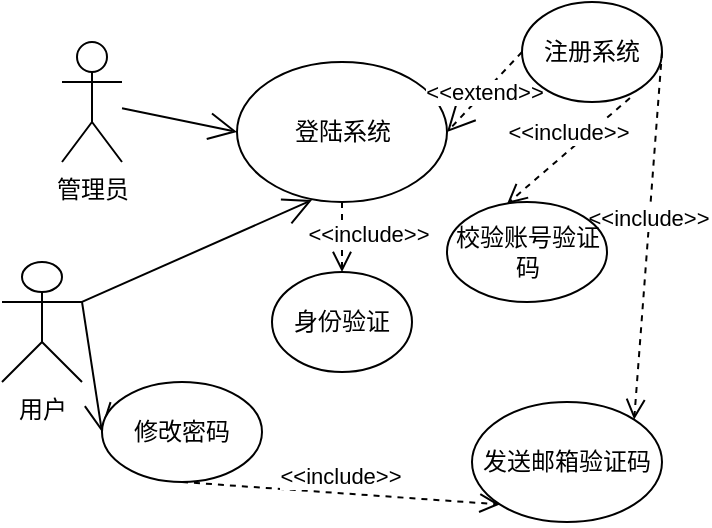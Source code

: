 <mxfile version="16.5.1" type="device"><diagram id="MFy3xQNJ5sFs8V2LK2pw" name="第 1 页"><mxGraphModel dx="1258" dy="741" grid="1" gridSize="10" guides="1" tooltips="1" connect="1" arrows="1" fold="1" page="1" pageScale="1" pageWidth="827" pageHeight="1169" math="0" shadow="0"><root><mxCell id="0"/><mxCell id="1" parent="0"/><mxCell id="VHe84KzeBTY_9wUADy3F-1" value="用户" style="shape=umlActor;verticalLabelPosition=bottom;verticalAlign=top;html=1;outlineConnect=0;" parent="1" vertex="1"><mxGeometry x="220" y="620" width="40" height="60" as="geometry"/></mxCell><mxCell id="VHe84KzeBTY_9wUADy3F-3" value="登陆系统" style="ellipse;whiteSpace=wrap;html=1;" parent="1" vertex="1"><mxGeometry x="337.5" y="520" width="105" height="70" as="geometry"/></mxCell><mxCell id="VHe84KzeBTY_9wUADy3F-5" value="" style="endArrow=open;endFill=1;endSize=12;html=1;rounded=0;exitX=1;exitY=0.333;exitDx=0;exitDy=0;exitPerimeter=0;entryX=0.357;entryY=0.986;entryDx=0;entryDy=0;entryPerimeter=0;" parent="1" source="VHe84KzeBTY_9wUADy3F-1" target="VHe84KzeBTY_9wUADy3F-3" edge="1"><mxGeometry width="160" relative="1" as="geometry"><mxPoint x="505" y="860" as="sourcePoint"/><mxPoint x="665" y="860" as="targetPoint"/></mxGeometry></mxCell><mxCell id="VHe84KzeBTY_9wUADy3F-6" value="&amp;lt;&amp;lt;include&amp;gt;&amp;gt;" style="html=1;verticalAlign=bottom;endArrow=open;dashed=1;endSize=8;rounded=0;entryX=0.5;entryY=0;entryDx=0;entryDy=0;" parent="1" source="VHe84KzeBTY_9wUADy3F-3" target="VHe84KzeBTY_9wUADy3F-7" edge="1"><mxGeometry x="0.428" y="13" relative="1" as="geometry"><mxPoint x="405" y="740" as="sourcePoint"/><mxPoint x="315" y="700" as="targetPoint"/><mxPoint as="offset"/></mxGeometry></mxCell><mxCell id="VHe84KzeBTY_9wUADy3F-7" value="身份验证" style="ellipse;whiteSpace=wrap;html=1;" parent="1" vertex="1"><mxGeometry x="355" y="625" width="70" height="50" as="geometry"/></mxCell><mxCell id="VHe84KzeBTY_9wUADy3F-8" value="&amp;lt;&amp;lt;extend&amp;gt;&amp;gt;" style="endArrow=open;endSize=12;dashed=1;html=1;rounded=0;entryX=1;entryY=0.5;entryDx=0;entryDy=0;exitX=0;exitY=0.5;exitDx=0;exitDy=0;" parent="1" source="VHe84KzeBTY_9wUADy3F-9" target="VHe84KzeBTY_9wUADy3F-3" edge="1"><mxGeometry width="160" relative="1" as="geometry"><mxPoint x="655" y="700" as="sourcePoint"/><mxPoint x="665" y="860" as="targetPoint"/></mxGeometry></mxCell><mxCell id="VHe84KzeBTY_9wUADy3F-9" value="注册系统" style="ellipse;whiteSpace=wrap;html=1;" parent="1" vertex="1"><mxGeometry x="480" y="490" width="70" height="50" as="geometry"/></mxCell><mxCell id="VHe84KzeBTY_9wUADy3F-13" value="&amp;lt;&amp;lt;include&amp;gt;&amp;gt;" style="html=1;verticalAlign=bottom;endArrow=open;dashed=1;endSize=8;rounded=0;exitX=0.771;exitY=0.96;exitDx=0;exitDy=0;entryX=0.375;entryY=0.02;entryDx=0;entryDy=0;entryPerimeter=0;exitPerimeter=0;" parent="1" source="VHe84KzeBTY_9wUADy3F-9" target="VHe84KzeBTY_9wUADy3F-27" edge="1"><mxGeometry relative="1" as="geometry"><mxPoint x="840.81" y="777.5" as="sourcePoint"/><mxPoint x="775" y="670" as="targetPoint"/></mxGeometry></mxCell><mxCell id="VHe84KzeBTY_9wUADy3F-15" value="&amp;lt;&amp;lt;include&amp;gt;&amp;gt;" style="html=1;verticalAlign=bottom;endArrow=open;dashed=1;endSize=8;rounded=0;exitX=1;exitY=0.5;exitDx=0;exitDy=0;entryX=1;entryY=0;entryDx=0;entryDy=0;" parent="1" source="VHe84KzeBTY_9wUADy3F-9" target="VHe84KzeBTY_9wUADy3F-26" edge="1"><mxGeometry relative="1" as="geometry"><mxPoint x="725" y="780" as="sourcePoint"/><mxPoint x="685" y="780" as="targetPoint"/></mxGeometry></mxCell><mxCell id="VHe84KzeBTY_9wUADy3F-21" value="&amp;lt;&amp;lt;include&amp;gt;&amp;gt;" style="html=1;verticalAlign=bottom;endArrow=open;dashed=1;endSize=8;rounded=0;exitX=0.5;exitY=1;exitDx=0;exitDy=0;entryX=0;entryY=1;entryDx=0;entryDy=0;" parent="1" source="VHe84KzeBTY_9wUADy3F-33" target="VHe84KzeBTY_9wUADy3F-26" edge="1"><mxGeometry relative="1" as="geometry"><mxPoint x="990.81" y="840" as="sourcePoint"/><mxPoint x="695" y="790" as="targetPoint"/><Array as="points"/></mxGeometry></mxCell><mxCell id="VHe84KzeBTY_9wUADy3F-26" value="发送邮箱验证码" style="ellipse;whiteSpace=wrap;html=1;" parent="1" vertex="1"><mxGeometry x="455" y="690" width="95" height="60" as="geometry"/></mxCell><mxCell id="VHe84KzeBTY_9wUADy3F-27" value="校验账号验证码" style="ellipse;whiteSpace=wrap;html=1;" parent="1" vertex="1"><mxGeometry x="442.5" y="590" width="80" height="50" as="geometry"/></mxCell><mxCell id="VHe84KzeBTY_9wUADy3F-32" value="" style="endArrow=open;endFill=1;endSize=12;html=1;rounded=0;entryX=0;entryY=0.5;entryDx=0;entryDy=0;exitX=1;exitY=0.333;exitDx=0;exitDy=0;exitPerimeter=0;" parent="1" source="VHe84KzeBTY_9wUADy3F-1" target="VHe84KzeBTY_9wUADy3F-33" edge="1"><mxGeometry width="160" relative="1" as="geometry"><mxPoint x="715" y="1200" as="sourcePoint"/><mxPoint x="875" y="1200" as="targetPoint"/></mxGeometry></mxCell><mxCell id="VHe84KzeBTY_9wUADy3F-33" value="修改密码" style="ellipse;whiteSpace=wrap;html=1;" parent="1" vertex="1"><mxGeometry x="270" y="680" width="80" height="50" as="geometry"/></mxCell><mxCell id="VHe84KzeBTY_9wUADy3F-54" value="管理员" style="shape=umlActor;verticalLabelPosition=bottom;verticalAlign=top;html=1;" parent="1" vertex="1"><mxGeometry x="250" y="510" width="30" height="60" as="geometry"/></mxCell><mxCell id="VHe84KzeBTY_9wUADy3F-63" value="" style="endArrow=open;endFill=1;endSize=12;html=1;rounded=0;entryX=0;entryY=0.5;entryDx=0;entryDy=0;" parent="1" source="VHe84KzeBTY_9wUADy3F-54" target="VHe84KzeBTY_9wUADy3F-3" edge="1"><mxGeometry width="160" relative="1" as="geometry"><mxPoint x="405" y="580" as="sourcePoint"/><mxPoint x="565" y="580" as="targetPoint"/></mxGeometry></mxCell></root></mxGraphModel></diagram></mxfile>